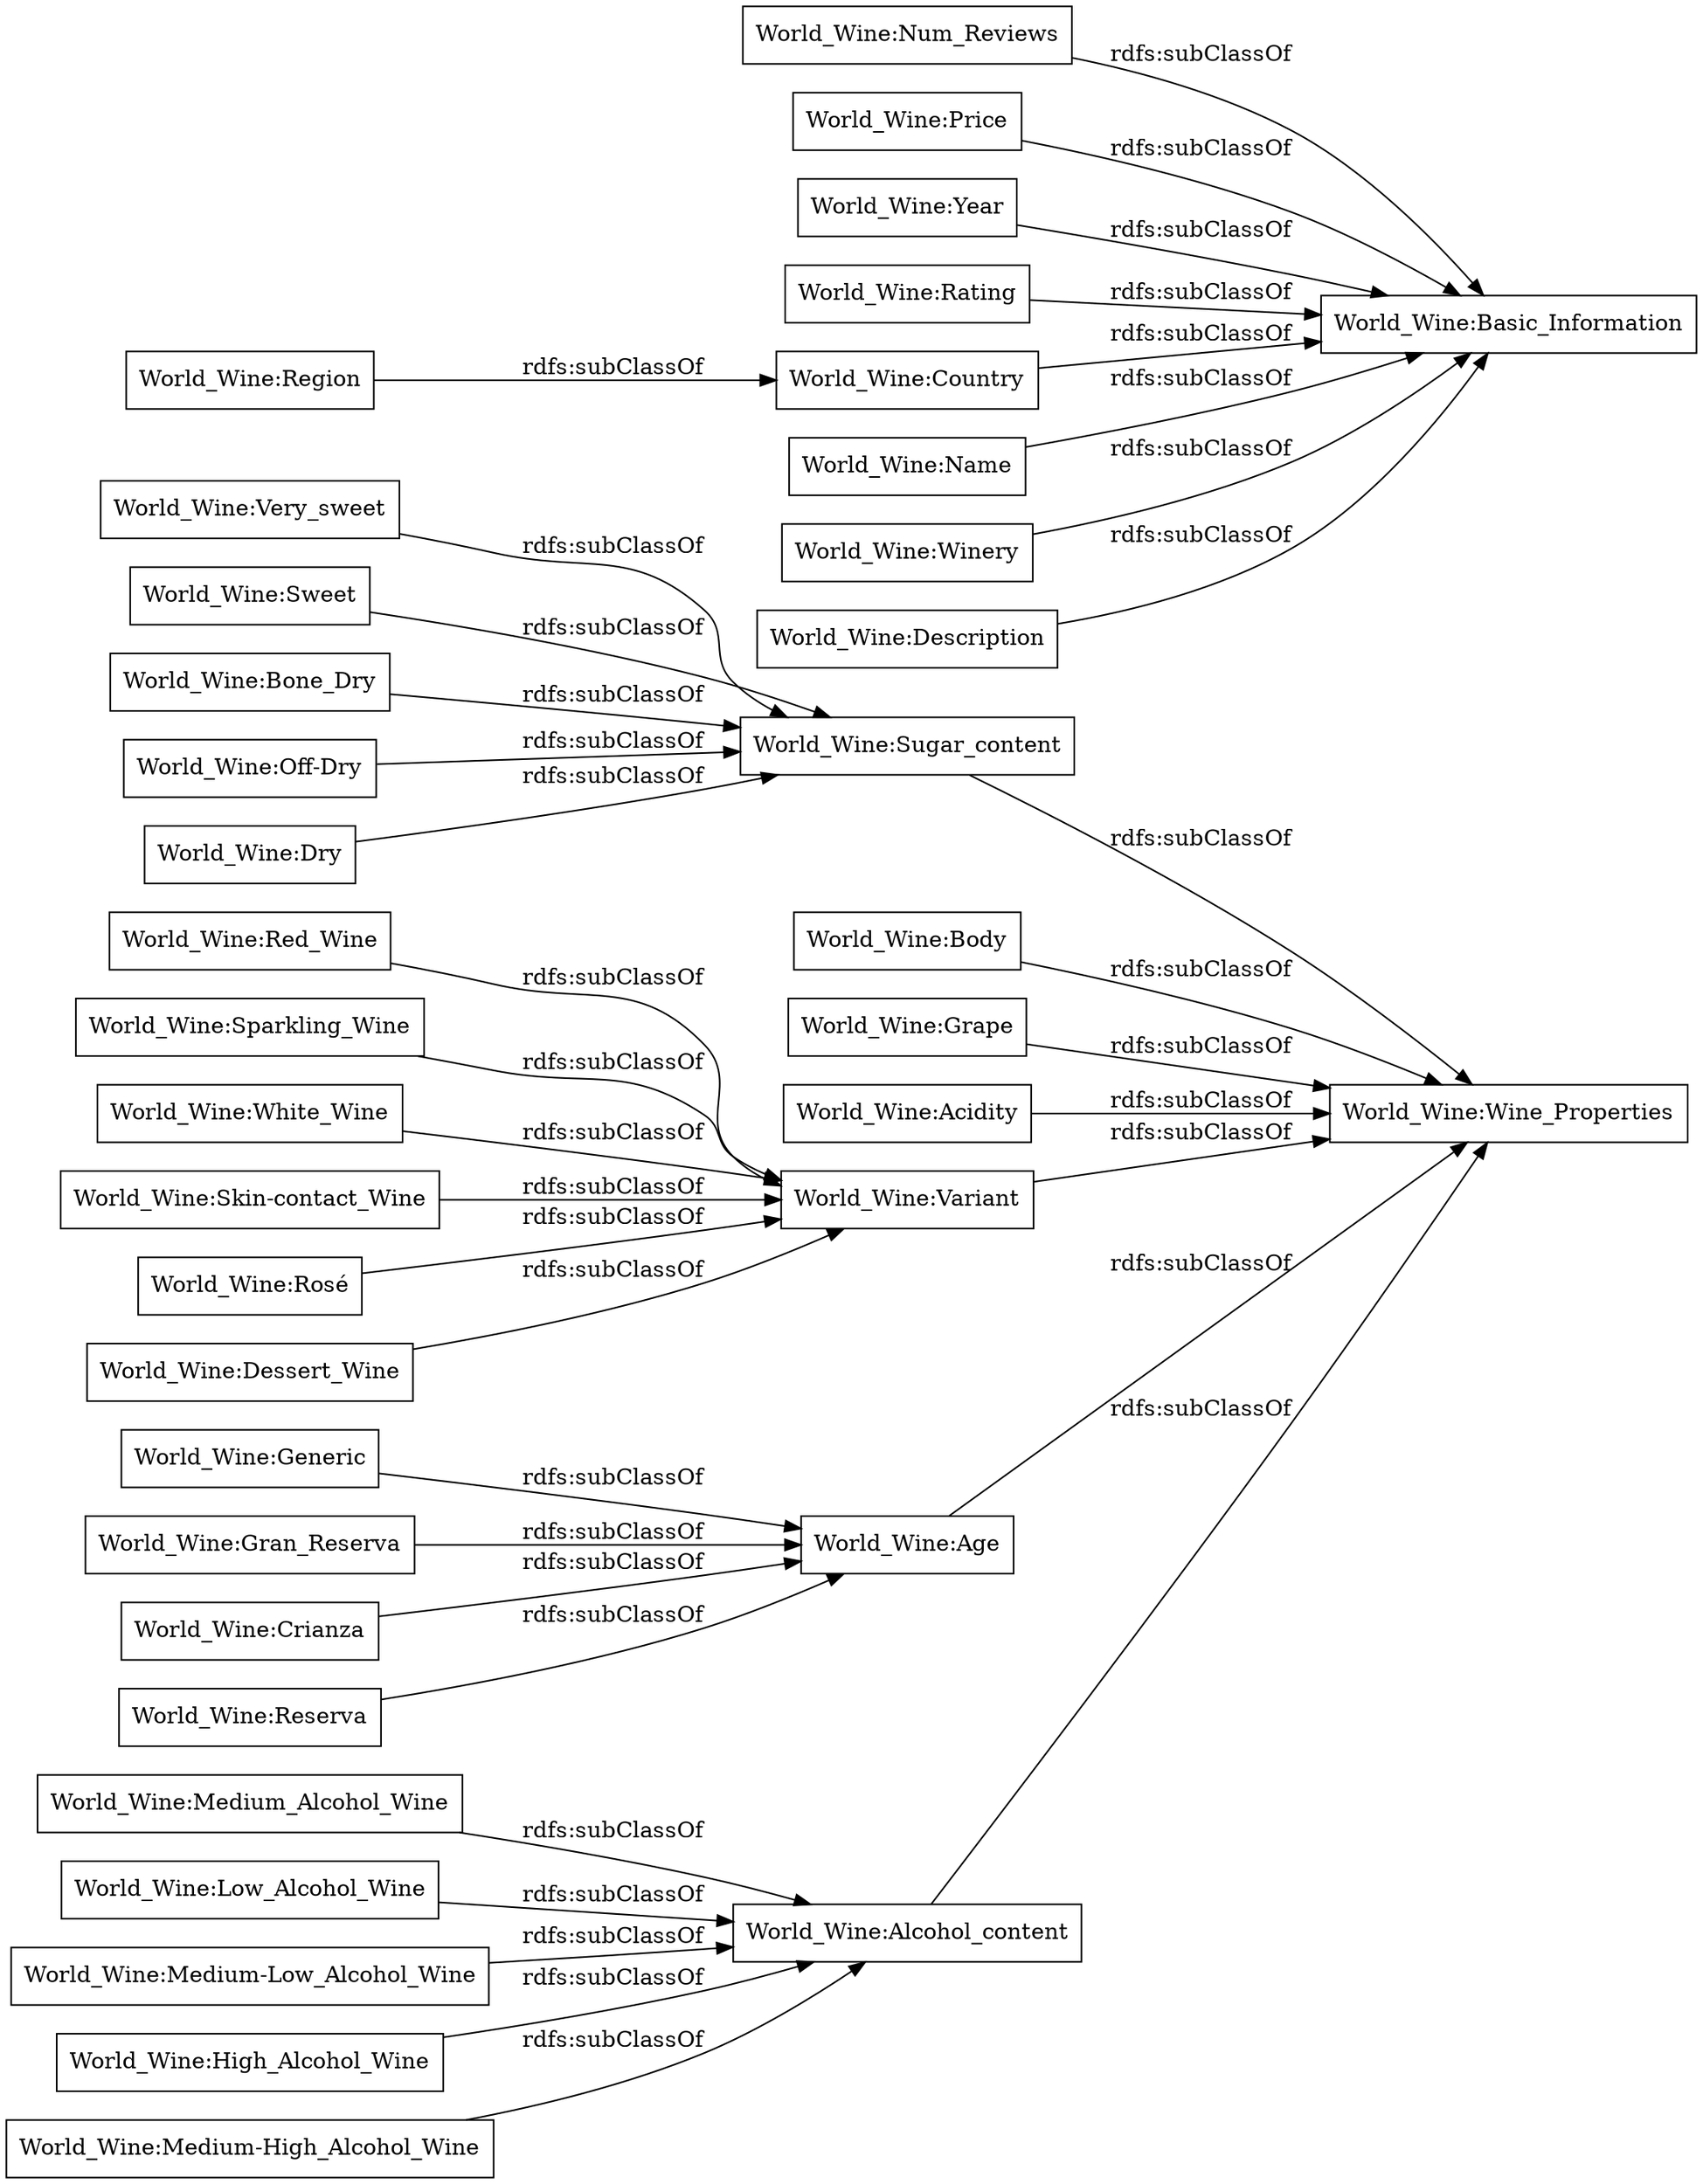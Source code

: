 digraph ar2dtool_diagram { 
rankdir=LR;
size="1000"
node [shape = rectangle, color="black"]; "World_Wine:Medium_Alcohol_Wine" "World_Wine:Medium-High_Alcohol_Wine" "World_Wine:Low_Alcohol_Wine" "World_Wine:Num_Reviews" "World_Wine:Price" "World_Wine:Generic" "World_Wine:Medium-Low_Alcohol_Wine" "World_Wine:High_Alcohol_Wine" "World_Wine:Very_sweet" "World_Wine:Region" "World_Wine:Body" "World_Wine:Grape" "World_Wine:Sweet" "World_Wine:White_Wine" "World_Wine:Acidity" "World_Wine:Year" "World_Wine:Rating" "World_Wine:Country" "World_Wine:Skin-contact_Wine" "World_Wine:Sugar_content" "World_Wine:Bone_Dry" "World_Wine:Rosé" "World_Wine:Name" "World_Wine:Gran_Reserva" "World_Wine:Basic_Information" "World_Wine:Off-Dry" "World_Wine:Dry" "World_Wine:Dessert_Wine" "World_Wine:Crianza" "World_Wine:Wine_Properties" "World_Wine:Variant" "World_Wine:Reserva" "World_Wine:Alcohol_content" "World_Wine:Winery" "World_Wine:Age" "World_Wine:Red_Wine" "World_Wine:Sparkling_Wine" "World_Wine:Description" ; /*classes style*/
	"World_Wine:Medium-High_Alcohol_Wine" -> "World_Wine:Alcohol_content" [ label = "rdfs:subClassOf" ];
	"World_Wine:Age" -> "World_Wine:Wine_Properties" [ label = "rdfs:subClassOf" ];
	"World_Wine:Name" -> "World_Wine:Basic_Information" [ label = "rdfs:subClassOf" ];
	"World_Wine:Low_Alcohol_Wine" -> "World_Wine:Alcohol_content" [ label = "rdfs:subClassOf" ];
	"World_Wine:Gran_Reserva" -> "World_Wine:Age" [ label = "rdfs:subClassOf" ];
	"World_Wine:Price" -> "World_Wine:Basic_Information" [ label = "rdfs:subClassOf" ];
	"World_Wine:Description" -> "World_Wine:Basic_Information" [ label = "rdfs:subClassOf" ];
	"World_Wine:Rosé" -> "World_Wine:Variant" [ label = "rdfs:subClassOf" ];
	"World_Wine:Skin-contact_Wine" -> "World_Wine:Variant" [ label = "rdfs:subClassOf" ];
	"World_Wine:Dry" -> "World_Wine:Sugar_content" [ label = "rdfs:subClassOf" ];
	"World_Wine:Bone_Dry" -> "World_Wine:Sugar_content" [ label = "rdfs:subClassOf" ];
	"World_Wine:Medium-Low_Alcohol_Wine" -> "World_Wine:Alcohol_content" [ label = "rdfs:subClassOf" ];
	"World_Wine:Variant" -> "World_Wine:Wine_Properties" [ label = "rdfs:subClassOf" ];
	"World_Wine:Sparkling_Wine" -> "World_Wine:Variant" [ label = "rdfs:subClassOf" ];
	"World_Wine:Red_Wine" -> "World_Wine:Variant" [ label = "rdfs:subClassOf" ];
	"World_Wine:Sugar_content" -> "World_Wine:Wine_Properties" [ label = "rdfs:subClassOf" ];
	"World_Wine:White_Wine" -> "World_Wine:Variant" [ label = "rdfs:subClassOf" ];
	"World_Wine:Sweet" -> "World_Wine:Sugar_content" [ label = "rdfs:subClassOf" ];
	"World_Wine:Generic" -> "World_Wine:Age" [ label = "rdfs:subClassOf" ];
	"World_Wine:Off-Dry" -> "World_Wine:Sugar_content" [ label = "rdfs:subClassOf" ];
	"World_Wine:Winery" -> "World_Wine:Basic_Information" [ label = "rdfs:subClassOf" ];
	"World_Wine:Very_sweet" -> "World_Wine:Sugar_content" [ label = "rdfs:subClassOf" ];
	"World_Wine:Region" -> "World_Wine:Country" [ label = "rdfs:subClassOf" ];
	"World_Wine:High_Alcohol_Wine" -> "World_Wine:Alcohol_content" [ label = "rdfs:subClassOf" ];
	"World_Wine:Body" -> "World_Wine:Wine_Properties" [ label = "rdfs:subClassOf" ];
	"World_Wine:Num_Reviews" -> "World_Wine:Basic_Information" [ label = "rdfs:subClassOf" ];
	"World_Wine:Dessert_Wine" -> "World_Wine:Variant" [ label = "rdfs:subClassOf" ];
	"World_Wine:Country" -> "World_Wine:Basic_Information" [ label = "rdfs:subClassOf" ];
	"World_Wine:Year" -> "World_Wine:Basic_Information" [ label = "rdfs:subClassOf" ];
	"World_Wine:Acidity" -> "World_Wine:Wine_Properties" [ label = "rdfs:subClassOf" ];
	"World_Wine:Rating" -> "World_Wine:Basic_Information" [ label = "rdfs:subClassOf" ];
	"World_Wine:Crianza" -> "World_Wine:Age" [ label = "rdfs:subClassOf" ];
	"World_Wine:Reserva" -> "World_Wine:Age" [ label = "rdfs:subClassOf" ];
	"World_Wine:Medium_Alcohol_Wine" -> "World_Wine:Alcohol_content" [ label = "rdfs:subClassOf" ];
	"World_Wine:Alcohol_content" -> "World_Wine:Wine_Properties" [ label = "rdfs:subClassOf" ];
	"World_Wine:Grape" -> "World_Wine:Wine_Properties" [ label = "rdfs:subClassOf" ];

}
